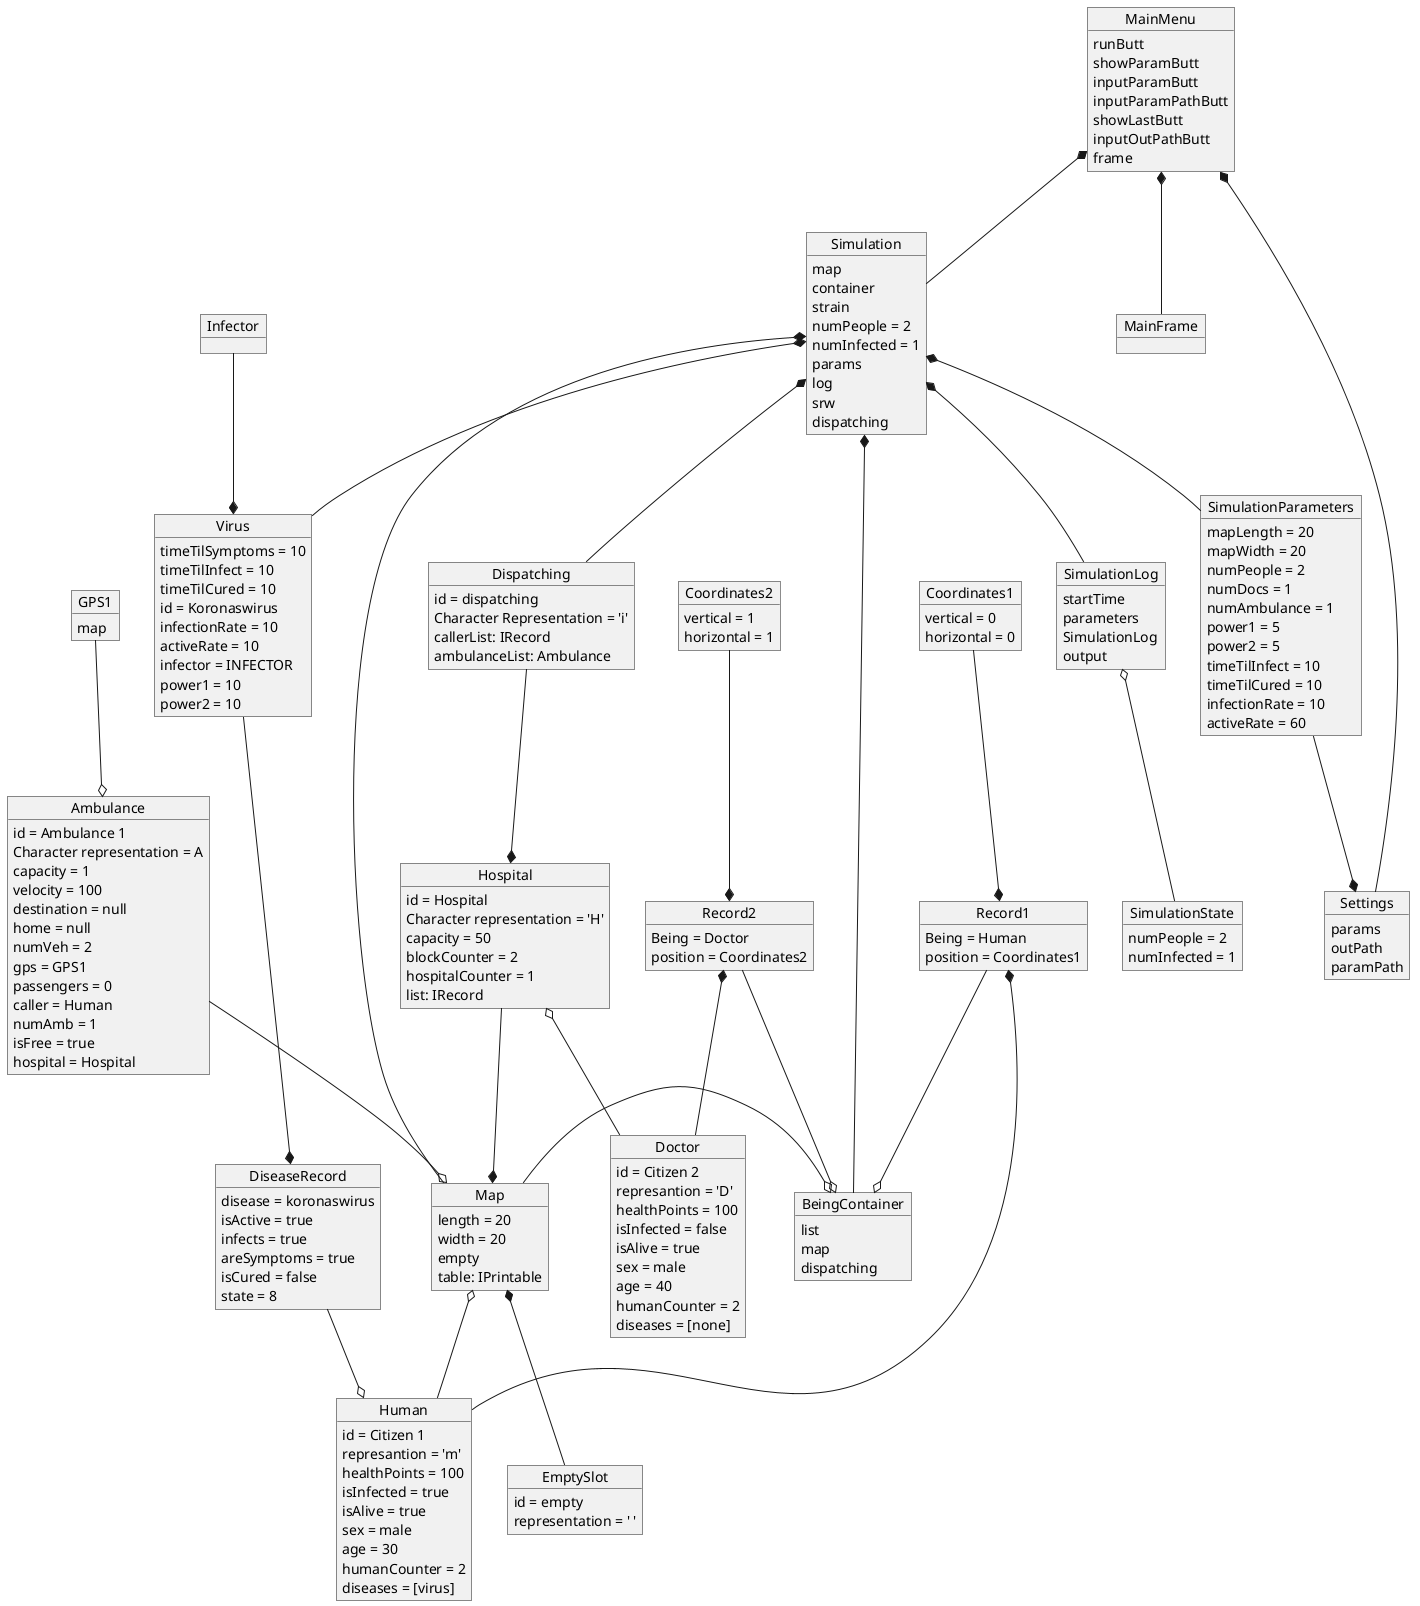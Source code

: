 @startuml Object diagram
object Virus{
    timeTilSymptoms = 10
    timeTilInfect = 10
    timeTilCured = 10
    id = Koronaswirus
    infectionRate = 10
    activeRate = 10
    infector = INFECTOR 
    power1 = 10
    power2 = 10
}
object Infector{

}
object DiseaseRecord{
    disease = koronaswirus
    isActive = true 
    infects = true 
    areSymptoms = true 
    isCured = false 
    state = 8
}





object GPS1{
    map 
}
object Ambulance{
    id = Ambulance 1
    Character representation = A
    capacity = 1
    velocity = 100
    destination = null
    home = null
    numVeh = 2
    gps = GPS1
    passengers = 0
    caller = Human
    numAmb = 1
    isFree = true
    hospital = Hospital
}





object Dispatching{
    id = dispatching
    Character Representation = 'i'
    callerList: IRecord 
    ambulanceList: Ambulance 
}





object Hospital{
    id = Hospital
    Character representation = 'H'
    capacity = 50
    blockCounter = 2
    hospitalCounter = 1
    list: IRecord 
}





object Map{
    length = 20
    width = 20
    empty 
    table: IPrintable
}
object EmptySlot{
    id = empty
    representation = ' '
}





object Human{
    id = Citizen 1
    represantion = 'm'
    healthPoints = 100
    isInfected = true
    isAlive = true
    sex = male 
    age = 30 
    humanCounter = 2
    diseases = [virus] 
}
object Doctor{
    id = Citizen 2
    represantion = 'D'
    healthPoints = 100
    isInfected = false
    isAlive = true
    sex = male 
    age = 40 
    humanCounter = 2
    diseases = [none]
}





object Record1{
    Being = Human
    position = Coordinates1
}
object Record2{
    Being = Doctor
    position = Coordinates2
}
object Coordinates1{
    vertical = 0
    horizontal = 0
}
object Coordinates2{
    vertical = 1
    horizontal = 1
}
object BeingContainer{
    list
    map
    dispatching
}





object MainFrame{

}
object MainMenu{
    runButt
    showParamButt
    inputParamButt
    inputParamPathButt
    showLastButt
    inputOutPathButt
    frame 
}





object SimulationState{
    numPeople = 2
    numInfected = 1
}
object SimulationLog{
    startTime
    parameters
    SimulationLog
    output
}
object SimulationParameters{
    mapLength = 20
    mapWidth = 20
    numPeople = 2
    numDocs = 1
    numAmbulance = 1
    power1 = 5
    power2 = 5
    timeTilInfect = 10
    timeTilCured = 10
    infectionRate = 10
    activeRate = 60
}
object Simulation{
    map
    container
    strain 
    numPeople = 2
    numInfected = 1
    params 
    log 
    srw 
    dispatching 
}
object Settings{
    params 
    outPath
    paramPath 
}













Map -o BeingContainer 
Map *-- EmptySlot
Map o-- Human
Record1 *-- Human
Hospital o-- Doctor
Record2 *-- Doctor
Record1 --o BeingContainer
Hospital --* Map 
GPS1 --o Ambulance 
Ambulance --o Map
Infector --* Virus
Dispatching --* Hospital
Virus --* DiseaseRecord
DiseaseRecord --o Human
Coordinates1 --* Record1
Record2 --o BeingContainer
Coordinates2 --* Record2


SimulationLog o-- SimulationState
SimulationParameters --* Settings
Simulation *-- Map
Simulation *-- BeingContainer
Simulation *-- SimulationParameters
Simulation *-- SimulationLog
Simulation *-- Dispatching
Simulation *-- Virus
MainMenu *-- Simulation
MainMenu *-- Settings
MainMenu *-- MainFrame

@enduml 